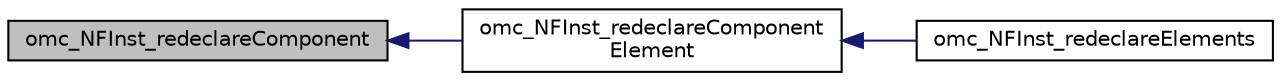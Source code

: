 digraph "omc_NFInst_redeclareComponent"
{
  edge [fontname="Helvetica",fontsize="10",labelfontname="Helvetica",labelfontsize="10"];
  node [fontname="Helvetica",fontsize="10",shape=record];
  rankdir="LR";
  Node4277 [label="omc_NFInst_redeclareComponent",height=0.2,width=0.4,color="black", fillcolor="grey75", style="filled", fontcolor="black"];
  Node4277 -> Node4278 [dir="back",color="midnightblue",fontsize="10",style="solid",fontname="Helvetica"];
  Node4278 [label="omc_NFInst_redeclareComponent\lElement",height=0.2,width=0.4,color="black", fillcolor="white", style="filled",URL="$da/d9b/_n_f_inst_8h.html#a9b4dd646c932c634dd0e7e06c893734c"];
  Node4278 -> Node4279 [dir="back",color="midnightblue",fontsize="10",style="solid",fontname="Helvetica"];
  Node4279 [label="omc_NFInst_redeclareElements",height=0.2,width=0.4,color="black", fillcolor="white", style="filled",URL="$da/d9b/_n_f_inst_8h.html#ac22c33194b8e1da7d9f5c3b3bc618d36"];
}
